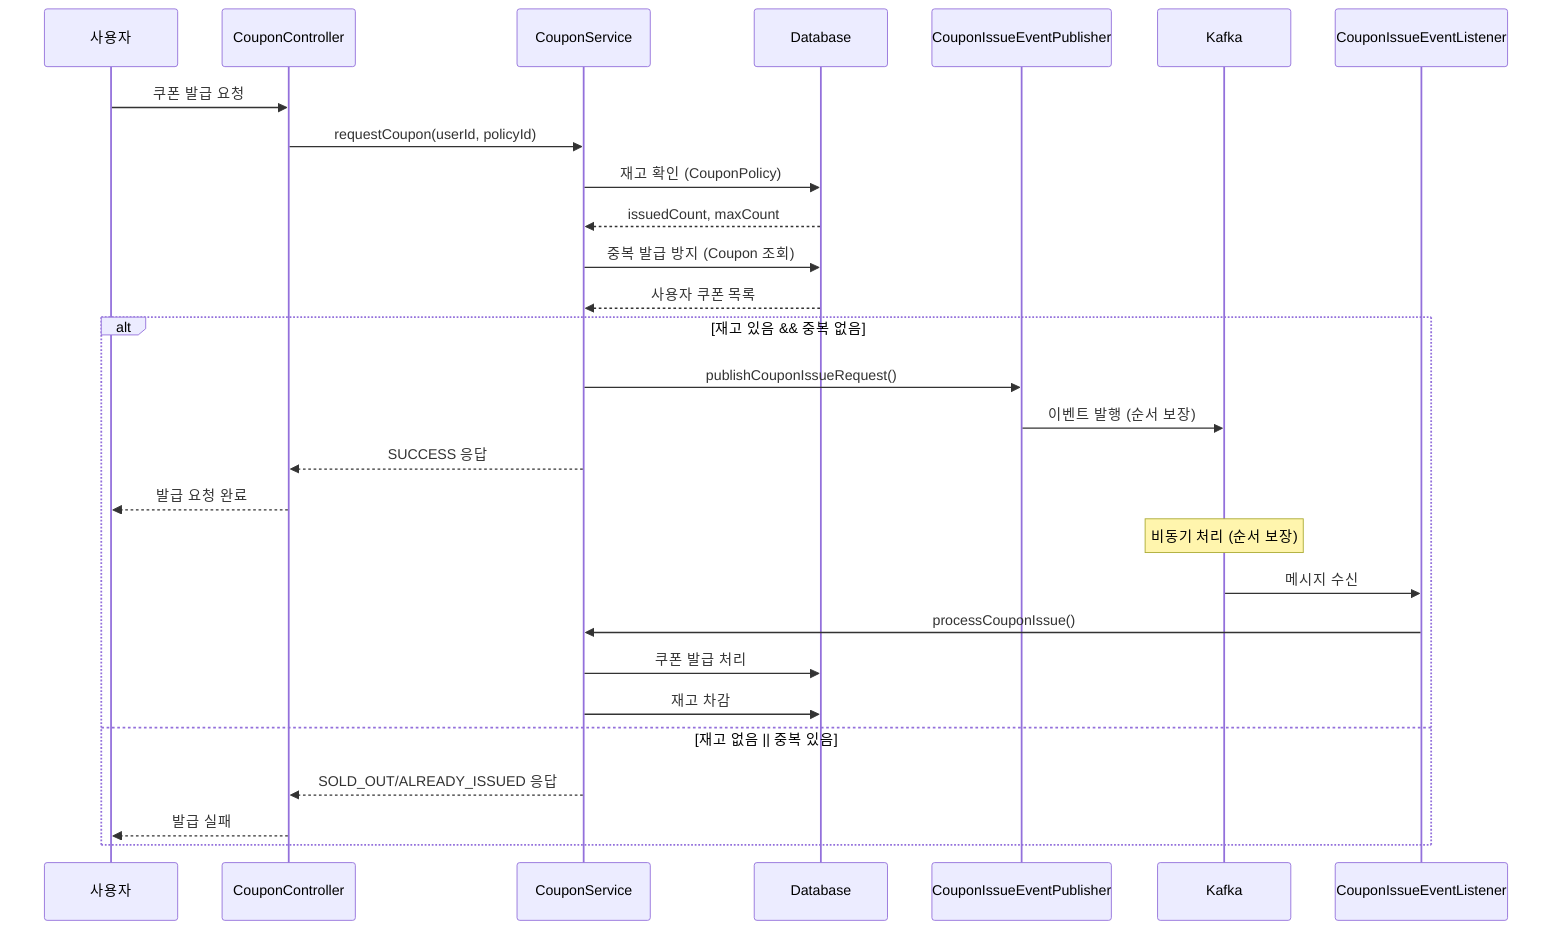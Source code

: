 sequenceDiagram
    participant User as 사용자
    participant Controller as CouponController
    participant Service as CouponService
    participant DB as Database
    participant Publisher as CouponIssueEventPublisher
    participant Kafka as Kafka
    participant Listener as CouponIssueEventListener

    User->>Controller: 쿠폰 발급 요청
    Controller->>Service: requestCoupon(userId, policyId)
    
    Service->>DB: 재고 확인 (CouponPolicy)
    DB-->>Service: issuedCount, maxCount
    
    Service->>DB: 중복 발급 방지 (Coupon 조회)
    DB-->>Service: 사용자 쿠폰 목록
    
    alt 재고 있음 && 중복 없음
        Service->>Publisher: publishCouponIssueRequest()
        Publisher->>Kafka: 이벤트 발행 (순서 보장)
        Service-->>Controller: SUCCESS 응답
        Controller-->>User: 발급 요청 완료
        
        Note over Kafka: 비동기 처리 (순서 보장)
        Kafka->>Listener: 메시지 수신
        Listener->>Service: processCouponIssue()
        Service->>DB: 쿠폰 발급 처리
        Service->>DB: 재고 차감
    else 재고 없음 || 중복 있음
        Service-->>Controller: SOLD_OUT/ALREADY_ISSUED 응답
        Controller-->>User: 발급 실패
    end